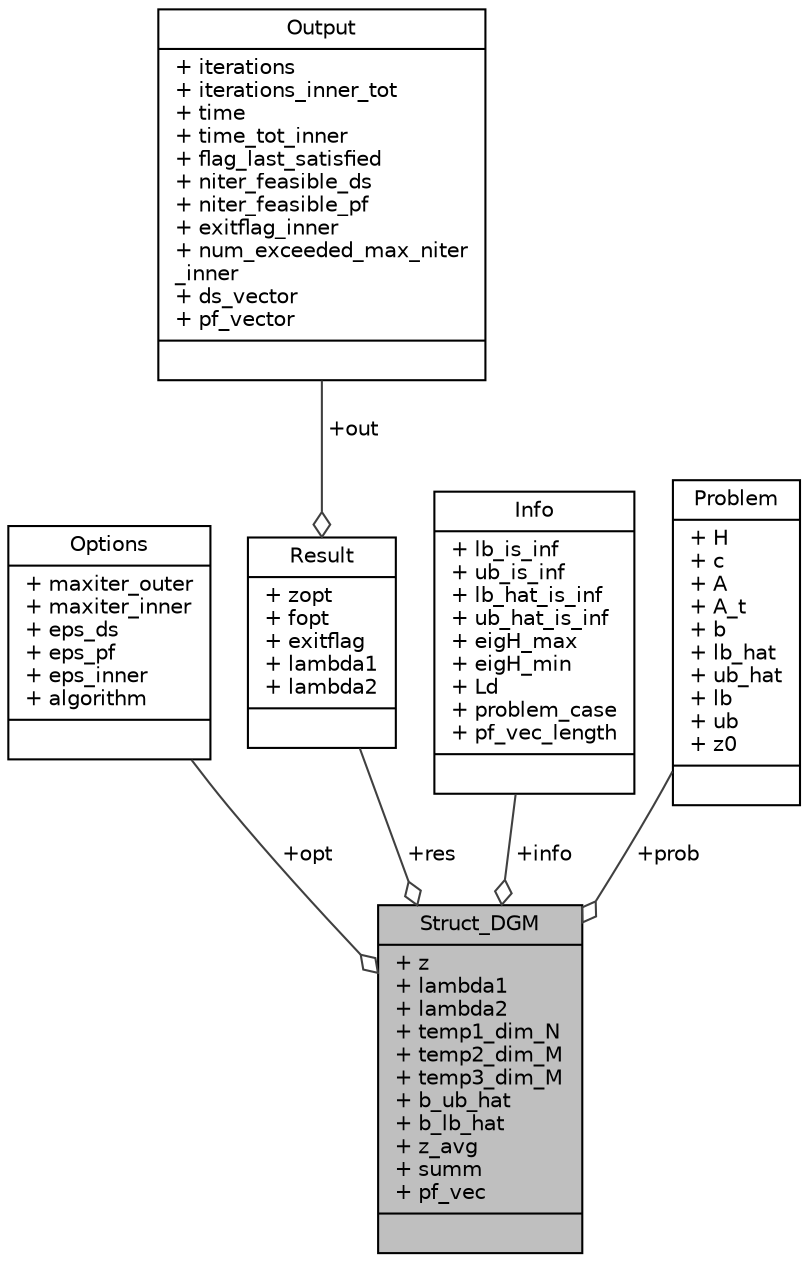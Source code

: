 digraph "Struct_DGM"
{
  edge [fontname="Helvetica",fontsize="10",labelfontname="Helvetica",labelfontsize="10"];
  node [fontname="Helvetica",fontsize="10",shape=record];
  Node1 [label="{Struct_DGM\n|+ z\l+ lambda1\l+ lambda2\l+ temp1_dim_N\l+ temp2_dim_M\l+ temp3_dim_M\l+ b_ub_hat\l+ b_lb_hat\l+ z_avg\l+ summ\l+ pf_vec\l|}",height=0.2,width=0.4,color="black", fillcolor="grey75", style="filled" fontcolor="black"];
  Node2 -> Node1 [color="grey25",fontsize="10",style="solid",label=" +opt" ,arrowhead="odiamond",fontname="Helvetica"];
  Node2 [label="{Options\n|+ maxiter_outer\l+ maxiter_inner\l+ eps_ds\l+ eps_pf\l+ eps_inner\l+ algorithm\l|}",height=0.2,width=0.4,color="black", fillcolor="white", style="filled",URL="$d0/d0b/a00004.html"];
  Node3 -> Node1 [color="grey25",fontsize="10",style="solid",label=" +res" ,arrowhead="odiamond",fontname="Helvetica"];
  Node3 [label="{Result\n|+ zopt\l+ fopt\l+ exitflag\l+ lambda1\l+ lambda2\l|}",height=0.2,width=0.4,color="black", fillcolor="white", style="filled",URL="$d4/dee/a00008.html"];
  Node4 -> Node3 [color="grey25",fontsize="10",style="solid",label=" +out" ,arrowhead="odiamond",fontname="Helvetica"];
  Node4 [label="{Output\n|+ iterations\l+ iterations_inner_tot\l+ time\l+ time_tot_inner\l+ flag_last_satisfied\l+ niter_feasible_ds\l+ niter_feasible_pf\l+ exitflag_inner\l+ num_exceeded_max_niter\l_inner\l+ ds_vector\l+ pf_vector\l|}",height=0.2,width=0.4,color="black", fillcolor="white", style="filled",URL="$dd/dad/a00005.html"];
  Node5 -> Node1 [color="grey25",fontsize="10",style="solid",label=" +info" ,arrowhead="odiamond",fontname="Helvetica"];
  Node5 [label="{Info\n|+ lb_is_inf\l+ ub_is_inf\l+ lb_hat_is_inf\l+ ub_hat_is_inf\l+ eigH_max\l+ eigH_min\l+ Ld\l+ problem_case\l+ pf_vec_length\l|}",height=0.2,width=0.4,color="black", fillcolor="white", style="filled",URL="$d7/d46/a00002.html"];
  Node6 -> Node1 [color="grey25",fontsize="10",style="solid",label=" +prob" ,arrowhead="odiamond",fontname="Helvetica"];
  Node6 [label="{Problem\n|+ H\l+ c\l+ A\l+ A_t\l+ b\l+ lb_hat\l+ ub_hat\l+ lb\l+ ub\l+ z0\l|}",height=0.2,width=0.4,color="black", fillcolor="white", style="filled",URL="$de/d21/a00006.html"];
}

